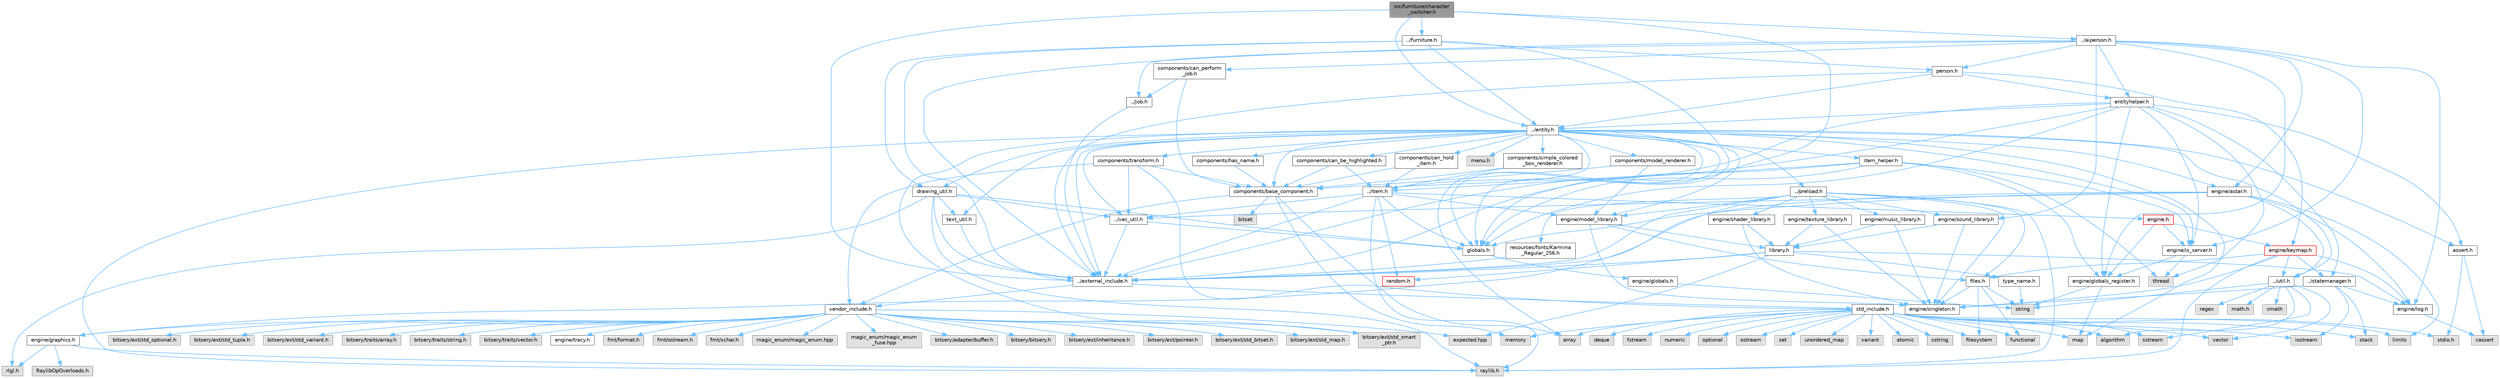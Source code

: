 digraph "src/furniture/character_switcher.h"
{
 // LATEX_PDF_SIZE
  bgcolor="transparent";
  edge [fontname=Helvetica,fontsize=10,labelfontname=Helvetica,labelfontsize=10];
  node [fontname=Helvetica,fontsize=10,shape=box,height=0.2,width=0.4];
  Node1 [label="src/furniture/character\l_switcher.h",height=0.2,width=0.4,color="gray40", fillcolor="grey60", style="filled", fontcolor="black",tooltip=" "];
  Node1 -> Node2 [color="steelblue1",style="solid"];
  Node2 [label="../external_include.h",height=0.2,width=0.4,color="grey40", fillcolor="white", style="filled",URL="$d7/daf/external__include_8h.html",tooltip=" "];
  Node2 -> Node3 [color="steelblue1",style="solid"];
  Node3 [label="std_include.h",height=0.2,width=0.4,color="grey40", fillcolor="white", style="filled",URL="$d4/dae/std__include_8h.html",tooltip=" "];
  Node3 -> Node4 [color="steelblue1",style="solid"];
  Node4 [label="stdio.h",height=0.2,width=0.4,color="grey60", fillcolor="#E0E0E0", style="filled",tooltip=" "];
  Node3 -> Node5 [color="steelblue1",style="solid"];
  Node5 [label="algorithm",height=0.2,width=0.4,color="grey60", fillcolor="#E0E0E0", style="filled",tooltip=" "];
  Node3 -> Node6 [color="steelblue1",style="solid"];
  Node6 [label="array",height=0.2,width=0.4,color="grey60", fillcolor="#E0E0E0", style="filled",tooltip=" "];
  Node3 -> Node7 [color="steelblue1",style="solid"];
  Node7 [label="atomic",height=0.2,width=0.4,color="grey60", fillcolor="#E0E0E0", style="filled",tooltip=" "];
  Node3 -> Node8 [color="steelblue1",style="solid"];
  Node8 [label="cstring",height=0.2,width=0.4,color="grey60", fillcolor="#E0E0E0", style="filled",tooltip=" "];
  Node3 -> Node9 [color="steelblue1",style="solid"];
  Node9 [label="deque",height=0.2,width=0.4,color="grey60", fillcolor="#E0E0E0", style="filled",tooltip=" "];
  Node3 -> Node10 [color="steelblue1",style="solid"];
  Node10 [label="filesystem",height=0.2,width=0.4,color="grey60", fillcolor="#E0E0E0", style="filled",tooltip=" "];
  Node3 -> Node11 [color="steelblue1",style="solid"];
  Node11 [label="fstream",height=0.2,width=0.4,color="grey60", fillcolor="#E0E0E0", style="filled",tooltip=" "];
  Node3 -> Node12 [color="steelblue1",style="solid"];
  Node12 [label="functional",height=0.2,width=0.4,color="grey60", fillcolor="#E0E0E0", style="filled",tooltip=" "];
  Node3 -> Node13 [color="steelblue1",style="solid"];
  Node13 [label="iostream",height=0.2,width=0.4,color="grey60", fillcolor="#E0E0E0", style="filled",tooltip=" "];
  Node3 -> Node14 [color="steelblue1",style="solid"];
  Node14 [label="limits",height=0.2,width=0.4,color="grey60", fillcolor="#E0E0E0", style="filled",tooltip=" "];
  Node3 -> Node15 [color="steelblue1",style="solid"];
  Node15 [label="map",height=0.2,width=0.4,color="grey60", fillcolor="#E0E0E0", style="filled",tooltip=" "];
  Node3 -> Node16 [color="steelblue1",style="solid"];
  Node16 [label="memory",height=0.2,width=0.4,color="grey60", fillcolor="#E0E0E0", style="filled",tooltip=" "];
  Node3 -> Node17 [color="steelblue1",style="solid"];
  Node17 [label="numeric",height=0.2,width=0.4,color="grey60", fillcolor="#E0E0E0", style="filled",tooltip=" "];
  Node3 -> Node18 [color="steelblue1",style="solid"];
  Node18 [label="optional",height=0.2,width=0.4,color="grey60", fillcolor="#E0E0E0", style="filled",tooltip=" "];
  Node3 -> Node19 [color="steelblue1",style="solid"];
  Node19 [label="ostream",height=0.2,width=0.4,color="grey60", fillcolor="#E0E0E0", style="filled",tooltip=" "];
  Node3 -> Node20 [color="steelblue1",style="solid"];
  Node20 [label="set",height=0.2,width=0.4,color="grey60", fillcolor="#E0E0E0", style="filled",tooltip=" "];
  Node3 -> Node21 [color="steelblue1",style="solid"];
  Node21 [label="sstream",height=0.2,width=0.4,color="grey60", fillcolor="#E0E0E0", style="filled",tooltip=" "];
  Node3 -> Node22 [color="steelblue1",style="solid"];
  Node22 [label="stack",height=0.2,width=0.4,color="grey60", fillcolor="#E0E0E0", style="filled",tooltip=" "];
  Node3 -> Node23 [color="steelblue1",style="solid"];
  Node23 [label="unordered_map",height=0.2,width=0.4,color="grey60", fillcolor="#E0E0E0", style="filled",tooltip=" "];
  Node3 -> Node24 [color="steelblue1",style="solid"];
  Node24 [label="variant",height=0.2,width=0.4,color="grey60", fillcolor="#E0E0E0", style="filled",tooltip=" "];
  Node3 -> Node25 [color="steelblue1",style="solid"];
  Node25 [label="vector",height=0.2,width=0.4,color="grey60", fillcolor="#E0E0E0", style="filled",tooltip=" "];
  Node2 -> Node26 [color="steelblue1",style="solid"];
  Node26 [label="vendor_include.h",height=0.2,width=0.4,color="grey40", fillcolor="white", style="filled",URL="$d6/dba/vendor__include_8h.html",tooltip=" "];
  Node26 -> Node27 [color="steelblue1",style="solid"];
  Node27 [label="engine/graphics.h",height=0.2,width=0.4,color="grey40", fillcolor="white", style="filled",URL="$d7/d04/graphics_8h.html",tooltip=" "];
  Node27 -> Node28 [color="steelblue1",style="solid"];
  Node28 [label="raylib.h",height=0.2,width=0.4,color="grey60", fillcolor="#E0E0E0", style="filled",tooltip=" "];
  Node27 -> Node29 [color="steelblue1",style="solid"];
  Node29 [label="rlgl.h",height=0.2,width=0.4,color="grey60", fillcolor="#E0E0E0", style="filled",tooltip=" "];
  Node27 -> Node30 [color="steelblue1",style="solid"];
  Node30 [label="RaylibOpOverloads.h",height=0.2,width=0.4,color="grey60", fillcolor="#E0E0E0", style="filled",tooltip=" "];
  Node26 -> Node31 [color="steelblue1",style="solid"];
  Node31 [label="fmt/format.h",height=0.2,width=0.4,color="grey60", fillcolor="#E0E0E0", style="filled",tooltip=" "];
  Node26 -> Node32 [color="steelblue1",style="solid"];
  Node32 [label="fmt/ostream.h",height=0.2,width=0.4,color="grey60", fillcolor="#E0E0E0", style="filled",tooltip=" "];
  Node26 -> Node33 [color="steelblue1",style="solid"];
  Node33 [label="fmt/xchar.h",height=0.2,width=0.4,color="grey60", fillcolor="#E0E0E0", style="filled",tooltip=" "];
  Node26 -> Node34 [color="steelblue1",style="solid"];
  Node34 [label="expected.hpp",height=0.2,width=0.4,color="grey60", fillcolor="#E0E0E0", style="filled",tooltip=" "];
  Node26 -> Node35 [color="steelblue1",style="solid"];
  Node35 [label="magic_enum/magic_enum.hpp",height=0.2,width=0.4,color="grey60", fillcolor="#E0E0E0", style="filled",tooltip=" "];
  Node26 -> Node36 [color="steelblue1",style="solid"];
  Node36 [label="magic_enum/magic_enum\l_fuse.hpp",height=0.2,width=0.4,color="grey60", fillcolor="#E0E0E0", style="filled",tooltip=" "];
  Node26 -> Node37 [color="steelblue1",style="solid"];
  Node37 [label="bitsery/adapter/buffer.h",height=0.2,width=0.4,color="grey60", fillcolor="#E0E0E0", style="filled",tooltip=" "];
  Node26 -> Node38 [color="steelblue1",style="solid"];
  Node38 [label="bitsery/bitsery.h",height=0.2,width=0.4,color="grey60", fillcolor="#E0E0E0", style="filled",tooltip=" "];
  Node26 -> Node39 [color="steelblue1",style="solid"];
  Node39 [label="bitsery/ext/inheritance.h",height=0.2,width=0.4,color="grey60", fillcolor="#E0E0E0", style="filled",tooltip=" "];
  Node26 -> Node40 [color="steelblue1",style="solid"];
  Node40 [label="bitsery/ext/pointer.h",height=0.2,width=0.4,color="grey60", fillcolor="#E0E0E0", style="filled",tooltip=" "];
  Node26 -> Node41 [color="steelblue1",style="solid"];
  Node41 [label="bitsery/ext/std_bitset.h",height=0.2,width=0.4,color="grey60", fillcolor="#E0E0E0", style="filled",tooltip=" "];
  Node26 -> Node42 [color="steelblue1",style="solid"];
  Node42 [label="bitsery/ext/std_map.h",height=0.2,width=0.4,color="grey60", fillcolor="#E0E0E0", style="filled",tooltip=" "];
  Node26 -> Node43 [color="steelblue1",style="solid"];
  Node43 [label="bitsery/ext/std_optional.h",height=0.2,width=0.4,color="grey60", fillcolor="#E0E0E0", style="filled",tooltip=" "];
  Node26 -> Node44 [color="steelblue1",style="solid"];
  Node44 [label="bitsery/ext/std_smart\l_ptr.h",height=0.2,width=0.4,color="grey60", fillcolor="#E0E0E0", style="filled",tooltip=" "];
  Node26 -> Node45 [color="steelblue1",style="solid"];
  Node45 [label="bitsery/ext/std_tuple.h",height=0.2,width=0.4,color="grey60", fillcolor="#E0E0E0", style="filled",tooltip=" "];
  Node26 -> Node46 [color="steelblue1",style="solid"];
  Node46 [label="bitsery/ext/std_variant.h",height=0.2,width=0.4,color="grey60", fillcolor="#E0E0E0", style="filled",tooltip=" "];
  Node26 -> Node47 [color="steelblue1",style="solid"];
  Node47 [label="bitsery/traits/array.h",height=0.2,width=0.4,color="grey60", fillcolor="#E0E0E0", style="filled",tooltip=" "];
  Node26 -> Node48 [color="steelblue1",style="solid"];
  Node48 [label="bitsery/traits/string.h",height=0.2,width=0.4,color="grey60", fillcolor="#E0E0E0", style="filled",tooltip=" "];
  Node26 -> Node49 [color="steelblue1",style="solid"];
  Node49 [label="bitsery/traits/vector.h",height=0.2,width=0.4,color="grey60", fillcolor="#E0E0E0", style="filled",tooltip=" "];
  Node26 -> Node50 [color="steelblue1",style="solid"];
  Node50 [label="engine/tracy.h",height=0.2,width=0.4,color="grey40", fillcolor="white", style="filled",URL="$d6/d15/tracy_8h.html",tooltip=" "];
  Node1 -> Node51 [color="steelblue1",style="solid"];
  Node51 [label="../entity.h",height=0.2,width=0.4,color="grey40", fillcolor="white", style="filled",URL="$d8/d83/entity_8h.html",tooltip=" "];
  Node51 -> Node44 [color="steelblue1",style="solid"];
  Node51 -> Node52 [color="steelblue1",style="solid"];
  Node52 [label="components/base_component.h",height=0.2,width=0.4,color="grey40", fillcolor="white", style="filled",URL="$d5/dbb/base__component_8h.html",tooltip=" "];
  Node52 -> Node6 [color="steelblue1",style="solid"];
  Node52 -> Node53 [color="steelblue1",style="solid"];
  Node53 [label="bitset",height=0.2,width=0.4,color="grey60", fillcolor="#E0E0E0", style="filled",tooltip=" "];
  Node52 -> Node16 [color="steelblue1",style="solid"];
  Node52 -> Node26 [color="steelblue1",style="solid"];
  Node51 -> Node54 [color="steelblue1",style="solid"];
  Node54 [label="components/can_be_highlighted.h",height=0.2,width=0.4,color="grey40", fillcolor="white", style="filled",URL="$db/d75/can__be__highlighted_8h.html",tooltip=" "];
  Node54 -> Node55 [color="steelblue1",style="solid"];
  Node55 [label="../item.h",height=0.2,width=0.4,color="grey40", fillcolor="white", style="filled",URL="$df/d1f/item_8h.html",tooltip=" "];
  Node55 -> Node2 [color="steelblue1",style="solid"];
  Node55 -> Node56 [color="steelblue1",style="solid"];
  Node56 [label="engine.h",height=0.2,width=0.4,color="red", fillcolor="#FFF0F0", style="filled",URL="$d1/d55/engine_8h.html",tooltip=" "];
  Node56 -> Node63 [color="steelblue1",style="solid"];
  Node63 [label="engine/globals_register.h",height=0.2,width=0.4,color="grey40", fillcolor="white", style="filled",URL="$db/da1/globals__register_8h.html",tooltip=" "];
  Node63 -> Node15 [color="steelblue1",style="solid"];
  Node63 -> Node64 [color="steelblue1",style="solid"];
  Node64 [label="string",height=0.2,width=0.4,color="grey60", fillcolor="#E0E0E0", style="filled",tooltip=" "];
  Node56 -> Node65 [color="steelblue1",style="solid"];
  Node65 [label="engine/is_server.h",height=0.2,width=0.4,color="grey40", fillcolor="white", style="filled",URL="$d6/db9/is__server_8h.html",tooltip=" "];
  Node65 -> Node66 [color="steelblue1",style="solid"];
  Node66 [label="thread",height=0.2,width=0.4,color="grey60", fillcolor="#E0E0E0", style="filled",tooltip=" "];
  Node65 -> Node63 [color="steelblue1",style="solid"];
  Node56 -> Node67 [color="steelblue1",style="solid"];
  Node67 [label="engine/keymap.h",height=0.2,width=0.4,color="red", fillcolor="#FFF0F0", style="filled",URL="$da/d9a/keymap_8h.html",tooltip=" "];
  Node67 -> Node28 [color="steelblue1",style="solid"];
  Node67 -> Node69 [color="steelblue1",style="solid"];
  Node69 [label="../statemanager.h",height=0.2,width=0.4,color="grey40", fillcolor="white", style="filled",URL="$d2/d5f/statemanager_8h.html",tooltip=" "];
  Node69 -> Node13 [color="steelblue1",style="solid"];
  Node69 -> Node22 [color="steelblue1",style="solid"];
  Node69 -> Node70 [color="steelblue1",style="solid"];
  Node70 [label="engine/log.h",height=0.2,width=0.4,color="grey40", fillcolor="white", style="filled",URL="$d7/d7f/log_8h.html",tooltip=" "];
  Node70 -> Node71 [color="steelblue1",style="solid"];
  Node71 [label="cassert",height=0.2,width=0.4,color="grey60", fillcolor="#E0E0E0", style="filled",tooltip=" "];
  Node69 -> Node72 [color="steelblue1",style="solid"];
  Node72 [label="engine/singleton.h",height=0.2,width=0.4,color="grey40", fillcolor="white", style="filled",URL="$d4/d0b/singleton_8h.html",tooltip=" "];
  Node67 -> Node73 [color="steelblue1",style="solid"];
  Node73 [label="../util.h",height=0.2,width=0.4,color="grey40", fillcolor="white", style="filled",URL="$d8/d3c/util_8h.html",tooltip=" "];
  Node73 -> Node74 [color="steelblue1",style="solid"];
  Node74 [label="math.h",height=0.2,width=0.4,color="grey60", fillcolor="#E0E0E0", style="filled",tooltip=" "];
  Node73 -> Node5 [color="steelblue1",style="solid"];
  Node73 -> Node75 [color="steelblue1",style="solid"];
  Node75 [label="cmath",height=0.2,width=0.4,color="grey60", fillcolor="#E0E0E0", style="filled",tooltip=" "];
  Node73 -> Node76 [color="steelblue1",style="solid"];
  Node76 [label="regex",height=0.2,width=0.4,color="grey60", fillcolor="#E0E0E0", style="filled",tooltip=" "];
  Node73 -> Node21 [color="steelblue1",style="solid"];
  Node73 -> Node64 [color="steelblue1",style="solid"];
  Node73 -> Node25 [color="steelblue1",style="solid"];
  Node67 -> Node77 [color="steelblue1",style="solid"];
  Node77 [label="files.h",height=0.2,width=0.4,color="grey40", fillcolor="white", style="filled",URL="$dd/d20/files_8h.html",tooltip=" "];
  Node77 -> Node10 [color="steelblue1",style="solid"];
  Node77 -> Node12 [color="steelblue1",style="solid"];
  Node77 -> Node64 [color="steelblue1",style="solid"];
  Node77 -> Node72 [color="steelblue1",style="solid"];
  Node67 -> Node70 [color="steelblue1",style="solid"];
  Node67 -> Node72 [color="steelblue1",style="solid"];
  Node55 -> Node95 [color="steelblue1",style="solid"];
  Node95 [label="engine/model_library.h",height=0.2,width=0.4,color="grey40", fillcolor="white", style="filled",URL="$d0/dd0/model__library_8h.html",tooltip=" "];
  Node95 -> Node77 [color="steelblue1",style="solid"];
  Node95 -> Node96 [color="steelblue1",style="solid"];
  Node96 [label="library.h",height=0.2,width=0.4,color="grey40", fillcolor="white", style="filled",URL="$dd/d08/library_8h.html",tooltip=" "];
  Node96 -> Node2 [color="steelblue1",style="solid"];
  Node96 -> Node34 [color="steelblue1",style="solid"];
  Node96 -> Node70 [color="steelblue1",style="solid"];
  Node96 -> Node97 [color="steelblue1",style="solid"];
  Node97 [label="random.h",height=0.2,width=0.4,color="red", fillcolor="#FFF0F0", style="filled",URL="$d1/d79/random_8h.html",tooltip=" "];
  Node96 -> Node99 [color="steelblue1",style="solid"];
  Node99 [label="type_name.h",height=0.2,width=0.4,color="grey40", fillcolor="white", style="filled",URL="$d3/d31/type__name_8h.html",tooltip=" "];
  Node99 -> Node64 [color="steelblue1",style="solid"];
  Node95 -> Node72 [color="steelblue1",style="solid"];
  Node55 -> Node97 [color="steelblue1",style="solid"];
  Node55 -> Node86 [color="steelblue1",style="solid"];
  Node86 [label="globals.h",height=0.2,width=0.4,color="grey40", fillcolor="white", style="filled",URL="$d5/d87/globals_8h.html",tooltip=" "];
  Node86 -> Node87 [color="steelblue1",style="solid"];
  Node87 [label="engine/globals.h",height=0.2,width=0.4,color="grey40", fillcolor="white", style="filled",URL="$d4/df4/engine_2globals_8h.html",tooltip=" "];
  Node87 -> Node64 [color="steelblue1",style="solid"];
  Node55 -> Node28 [color="steelblue1",style="solid"];
  Node55 -> Node85 [color="steelblue1",style="solid"];
  Node85 [label="../vec_util.h",height=0.2,width=0.4,color="grey40", fillcolor="white", style="filled",URL="$d0/d3f/vec__util_8h.html",tooltip=" "];
  Node85 -> Node2 [color="steelblue1",style="solid"];
  Node85 -> Node86 [color="steelblue1",style="solid"];
  Node54 -> Node52 [color="steelblue1",style="solid"];
  Node51 -> Node108 [color="steelblue1",style="solid"];
  Node108 [label="components/can_hold\l_item.h",height=0.2,width=0.4,color="grey40", fillcolor="white", style="filled",URL="$dc/d28/can__hold__item_8h.html",tooltip=" "];
  Node108 -> Node55 [color="steelblue1",style="solid"];
  Node108 -> Node52 [color="steelblue1",style="solid"];
  Node51 -> Node109 [color="steelblue1",style="solid"];
  Node109 [label="components/has_name.h",height=0.2,width=0.4,color="grey40", fillcolor="white", style="filled",URL="$df/da4/has__name_8h.html",tooltip=" "];
  Node109 -> Node52 [color="steelblue1",style="solid"];
  Node51 -> Node110 [color="steelblue1",style="solid"];
  Node110 [label="components/model_renderer.h",height=0.2,width=0.4,color="grey40", fillcolor="white", style="filled",URL="$df/df8/model__renderer_8h.html",tooltip=" "];
  Node110 -> Node95 [color="steelblue1",style="solid"];
  Node110 -> Node52 [color="steelblue1",style="solid"];
  Node51 -> Node111 [color="steelblue1",style="solid"];
  Node111 [label="components/simple_colored\l_box_renderer.h",height=0.2,width=0.4,color="grey40", fillcolor="white", style="filled",URL="$d7/d5e/simple__colored__box__renderer_8h.html",tooltip=" "];
  Node111 -> Node55 [color="steelblue1",style="solid"];
  Node111 -> Node52 [color="steelblue1",style="solid"];
  Node51 -> Node112 [color="steelblue1",style="solid"];
  Node112 [label="components/transform.h",height=0.2,width=0.4,color="grey40", fillcolor="white", style="filled",URL="$d2/d80/transform_8h.html",tooltip=" "];
  Node112 -> Node3 [color="steelblue1",style="solid"];
  Node112 -> Node85 [color="steelblue1",style="solid"];
  Node112 -> Node26 [color="steelblue1",style="solid"];
  Node112 -> Node52 [color="steelblue1",style="solid"];
  Node51 -> Node88 [color="steelblue1",style="solid"];
  Node88 [label="assert.h",height=0.2,width=0.4,color="grey40", fillcolor="white", style="filled",URL="$dc/da7/assert_8h.html",tooltip=" "];
  Node88 -> Node4 [color="steelblue1",style="solid"];
  Node88 -> Node71 [color="steelblue1",style="solid"];
  Node51 -> Node2 [color="steelblue1",style="solid"];
  Node51 -> Node6 [color="steelblue1",style="solid"];
  Node51 -> Node15 [color="steelblue1",style="solid"];
  Node51 -> Node113 [color="steelblue1",style="solid"];
  Node113 [label="drawing_util.h",height=0.2,width=0.4,color="grey40", fillcolor="white", style="filled",URL="$df/db6/drawing__util_8h.html",tooltip=" "];
  Node113 -> Node2 [color="steelblue1",style="solid"];
  Node113 -> Node86 [color="steelblue1",style="solid"];
  Node113 -> Node28 [color="steelblue1",style="solid"];
  Node113 -> Node29 [color="steelblue1",style="solid"];
  Node113 -> Node114 [color="steelblue1",style="solid"];
  Node114 [label="text_util.h",height=0.2,width=0.4,color="grey40", fillcolor="white", style="filled",URL="$d4/d78/text__util_8h.html",tooltip=" "];
  Node114 -> Node2 [color="steelblue1",style="solid"];
  Node113 -> Node85 [color="steelblue1",style="solid"];
  Node51 -> Node115 [color="steelblue1",style="solid"];
  Node115 [label="engine/astar.h",height=0.2,width=0.4,color="grey40", fillcolor="white", style="filled",URL="$d8/d56/astar_8h.html",tooltip=" "];
  Node115 -> Node14 [color="steelblue1",style="solid"];
  Node115 -> Node2 [color="steelblue1",style="solid"];
  Node115 -> Node86 [color="steelblue1",style="solid"];
  Node115 -> Node73 [color="steelblue1",style="solid"];
  Node115 -> Node85 [color="steelblue1",style="solid"];
  Node115 -> Node70 [color="steelblue1",style="solid"];
  Node51 -> Node65 [color="steelblue1",style="solid"];
  Node51 -> Node95 [color="steelblue1",style="solid"];
  Node51 -> Node86 [color="steelblue1",style="solid"];
  Node51 -> Node55 [color="steelblue1",style="solid"];
  Node51 -> Node116 [color="steelblue1",style="solid"];
  Node116 [label="item_helper.h",height=0.2,width=0.4,color="grey40", fillcolor="white", style="filled",URL="$d0/d4e/item__helper_8h.html",tooltip=" "];
  Node116 -> Node66 [color="steelblue1",style="solid"];
  Node116 -> Node2 [color="steelblue1",style="solid"];
  Node116 -> Node63 [color="steelblue1",style="solid"];
  Node116 -> Node65 [color="steelblue1",style="solid"];
  Node116 -> Node86 [color="steelblue1",style="solid"];
  Node116 -> Node55 [color="steelblue1",style="solid"];
  Node51 -> Node117 [color="steelblue1",style="solid"];
  Node117 [label="menu.h",height=0.2,width=0.4,color="grey60", fillcolor="#E0E0E0", style="filled",tooltip=" "];
  Node51 -> Node94 [color="steelblue1",style="solid"];
  Node94 [label="../preload.h",height=0.2,width=0.4,color="grey40", fillcolor="white", style="filled",URL="$d5/d34/preload_8h.html",tooltip=" "];
  Node94 -> Node2 [color="steelblue1",style="solid"];
  Node94 -> Node27 [color="steelblue1",style="solid"];
  Node94 -> Node72 [color="steelblue1",style="solid"];
  Node94 -> Node28 [color="steelblue1",style="solid"];
  Node94 -> Node77 [color="steelblue1",style="solid"];
  Node94 -> Node95 [color="steelblue1",style="solid"];
  Node94 -> Node100 [color="steelblue1",style="solid"];
  Node100 [label="engine/music_library.h",height=0.2,width=0.4,color="grey40", fillcolor="white", style="filled",URL="$dc/d33/music__library_8h.html",tooltip=" "];
  Node100 -> Node96 [color="steelblue1",style="solid"];
  Node100 -> Node72 [color="steelblue1",style="solid"];
  Node94 -> Node101 [color="steelblue1",style="solid"];
  Node101 [label="engine/shader_library.h",height=0.2,width=0.4,color="grey40", fillcolor="white", style="filled",URL="$d1/d27/shader__library_8h.html",tooltip=" "];
  Node101 -> Node96 [color="steelblue1",style="solid"];
  Node101 -> Node72 [color="steelblue1",style="solid"];
  Node94 -> Node102 [color="steelblue1",style="solid"];
  Node102 [label="engine/sound_library.h",height=0.2,width=0.4,color="grey40", fillcolor="white", style="filled",URL="$d5/d04/sound__library_8h.html",tooltip=" "];
  Node102 -> Node96 [color="steelblue1",style="solid"];
  Node102 -> Node72 [color="steelblue1",style="solid"];
  Node94 -> Node103 [color="steelblue1",style="solid"];
  Node103 [label="engine/texture_library.h",height=0.2,width=0.4,color="grey40", fillcolor="white", style="filled",URL="$d5/d33/texture__library_8h.html",tooltip=" "];
  Node103 -> Node96 [color="steelblue1",style="solid"];
  Node103 -> Node72 [color="steelblue1",style="solid"];
  Node94 -> Node104 [color="steelblue1",style="solid"];
  Node104 [label="resources/fonts/Karmina\l_Regular_256.h",height=0.2,width=0.4,color="grey40", fillcolor="white", style="filled",URL="$d2/de0/_karmina___regular__256_8h.html",tooltip=" "];
  Node104 -> Node2 [color="steelblue1",style="solid"];
  Node51 -> Node28 [color="steelblue1",style="solid"];
  Node51 -> Node114 [color="steelblue1",style="solid"];
  Node51 -> Node73 [color="steelblue1",style="solid"];
  Node51 -> Node85 [color="steelblue1",style="solid"];
  Node1 -> Node86 [color="steelblue1",style="solid"];
  Node1 -> Node118 [color="steelblue1",style="solid"];
  Node118 [label="../aiperson.h",height=0.2,width=0.4,color="grey40", fillcolor="white", style="filled",URL="$d4/d16/aiperson_8h.html",tooltip=" "];
  Node118 -> Node2 [color="steelblue1",style="solid"];
  Node118 -> Node115 [color="steelblue1",style="solid"];
  Node118 -> Node63 [color="steelblue1",style="solid"];
  Node118 -> Node65 [color="steelblue1",style="solid"];
  Node118 -> Node70 [color="steelblue1",style="solid"];
  Node118 -> Node102 [color="steelblue1",style="solid"];
  Node118 -> Node119 [color="steelblue1",style="solid"];
  Node119 [label="components/can_perform\l_job.h",height=0.2,width=0.4,color="grey40", fillcolor="white", style="filled",URL="$de/df1/can__perform__job_8h.html",tooltip=" "];
  Node119 -> Node120 [color="steelblue1",style="solid"];
  Node120 [label="../job.h",height=0.2,width=0.4,color="grey40", fillcolor="white", style="filled",URL="$d3/d6a/job_8h.html",tooltip=" "];
  Node120 -> Node2 [color="steelblue1",style="solid"];
  Node119 -> Node52 [color="steelblue1",style="solid"];
  Node118 -> Node121 [color="steelblue1",style="solid"];
  Node121 [label="entityhelper.h",height=0.2,width=0.4,color="grey40", fillcolor="white", style="filled",URL="$d9/d3c/entityhelper_8h.html",tooltip=" "];
  Node121 -> Node66 [color="steelblue1",style="solid"];
  Node121 -> Node88 [color="steelblue1",style="solid"];
  Node121 -> Node2 [color="steelblue1",style="solid"];
  Node121 -> Node63 [color="steelblue1",style="solid"];
  Node121 -> Node65 [color="steelblue1",style="solid"];
  Node121 -> Node86 [color="steelblue1",style="solid"];
  Node121 -> Node51 [color="steelblue1",style="solid"];
  Node121 -> Node55 [color="steelblue1",style="solid"];
  Node121 -> Node69 [color="steelblue1",style="solid"];
  Node118 -> Node120 [color="steelblue1",style="solid"];
  Node118 -> Node122 [color="steelblue1",style="solid"];
  Node122 [label="person.h",height=0.2,width=0.4,color="grey40", fillcolor="white", style="filled",URL="$d4/d98/person_8h.html",tooltip=" "];
  Node122 -> Node2 [color="steelblue1",style="solid"];
  Node122 -> Node51 [color="steelblue1",style="solid"];
  Node122 -> Node121 [color="steelblue1",style="solid"];
  Node122 -> Node67 [color="steelblue1",style="solid"];
  Node1 -> Node123 [color="steelblue1",style="solid"];
  Node123 [label="../furniture.h",height=0.2,width=0.4,color="grey40", fillcolor="white", style="filled",URL="$d1/d57/furniture_8h.html",tooltip=" "];
  Node123 -> Node113 [color="steelblue1",style="solid"];
  Node123 -> Node2 [color="steelblue1",style="solid"];
  Node123 -> Node51 [color="steelblue1",style="solid"];
  Node123 -> Node86 [color="steelblue1",style="solid"];
  Node123 -> Node122 [color="steelblue1",style="solid"];
}
